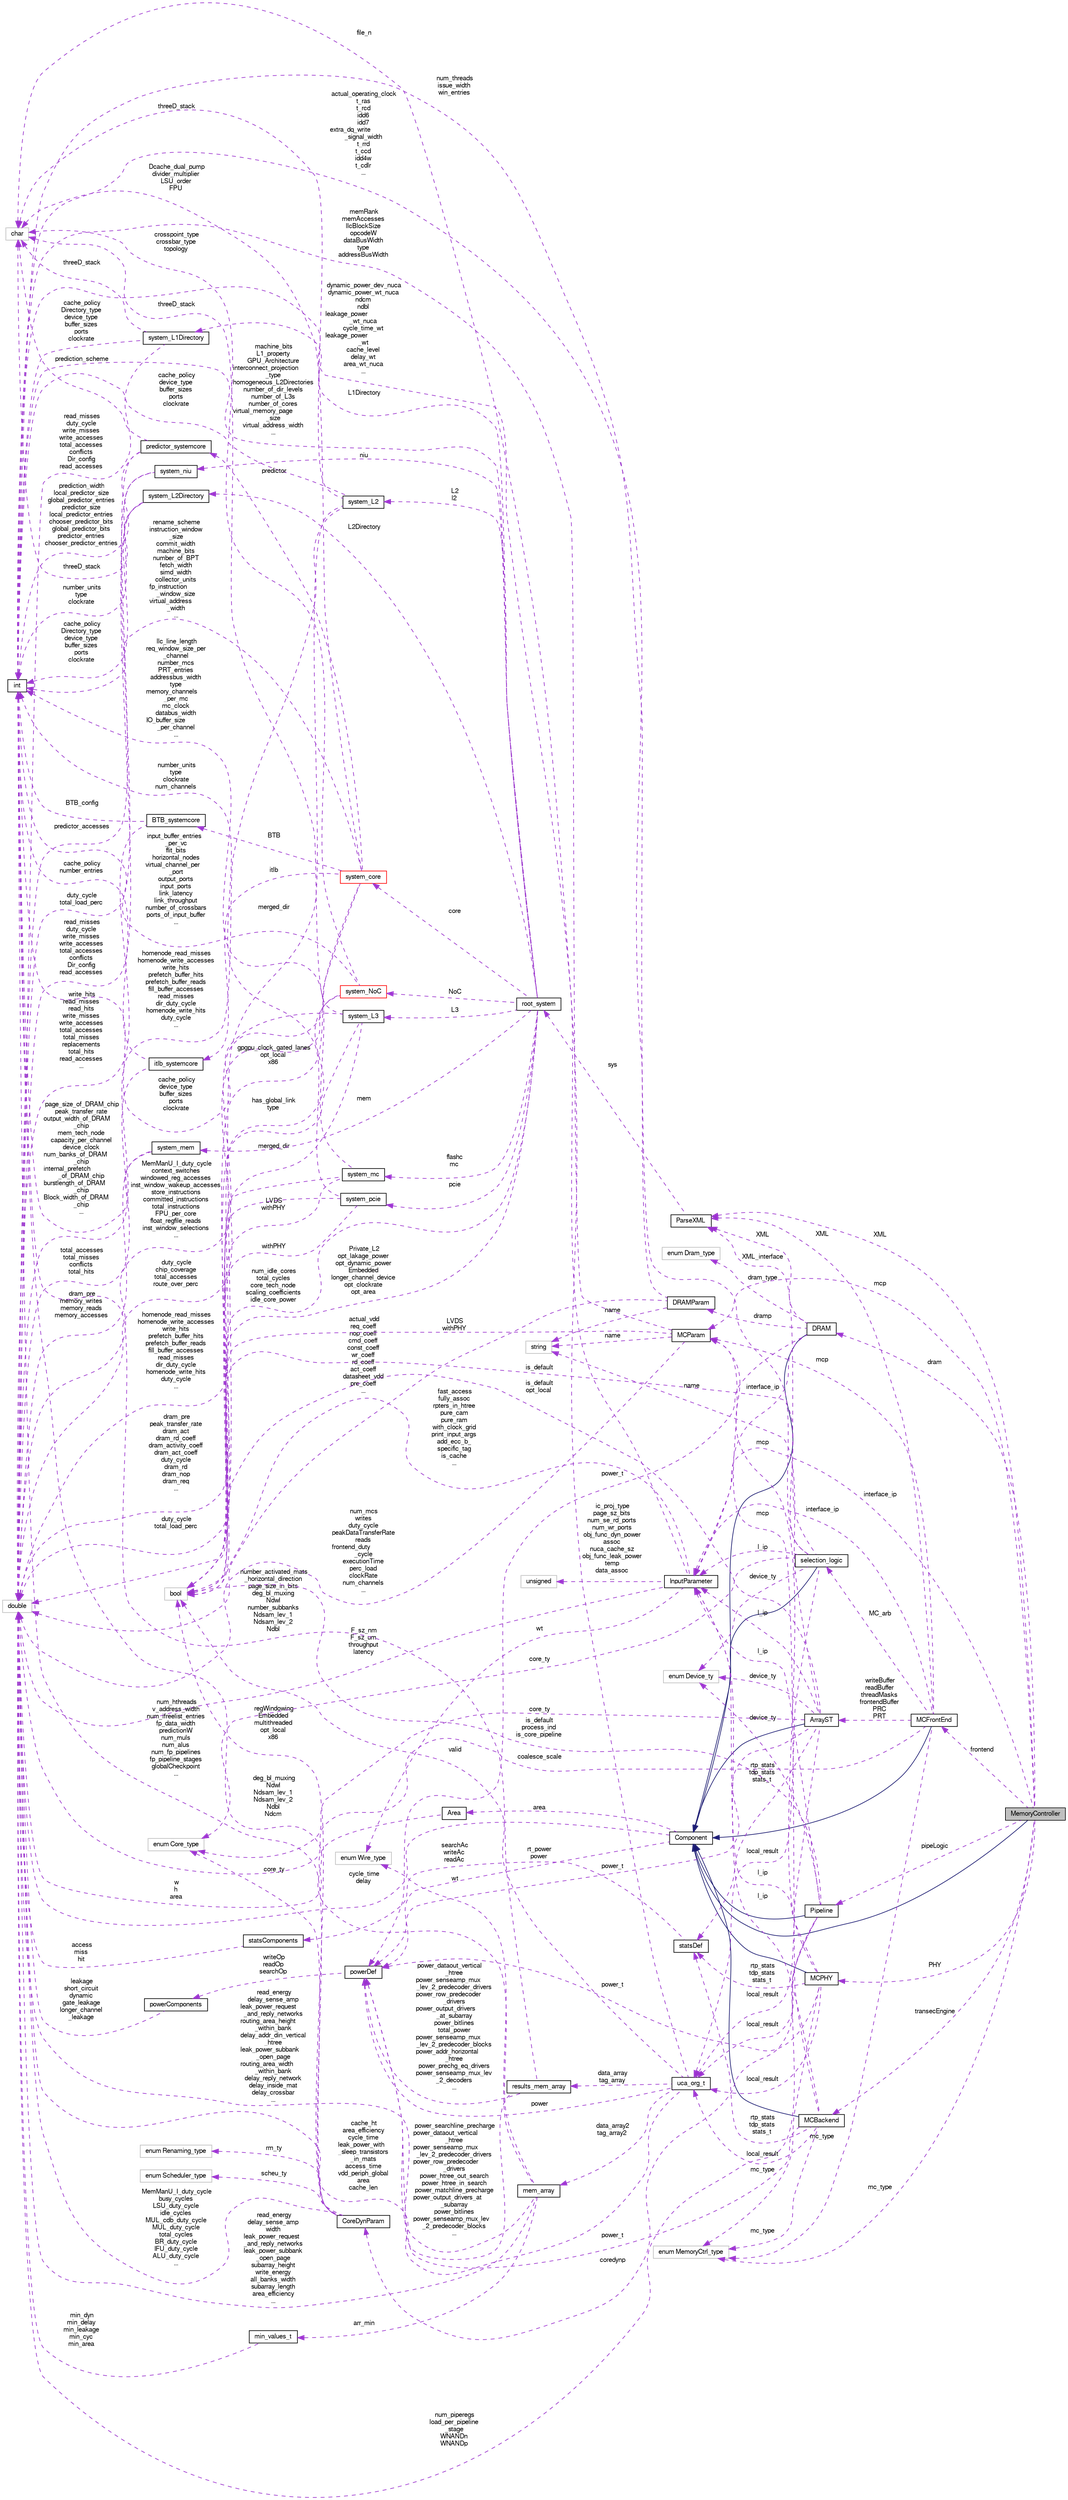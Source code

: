 digraph "MemoryController"
{
  bgcolor="transparent";
  edge [fontname="FreeSans",fontsize="10",labelfontname="FreeSans",labelfontsize="10"];
  node [fontname="FreeSans",fontsize="10",shape=record];
  rankdir="LR";
  Node2 [label="MemoryController",height=0.2,width=0.4,color="black", fillcolor="grey75", style="filled", fontcolor="black"];
  Node3 -> Node2 [dir="back",color="midnightblue",fontsize="10",style="solid",fontname="FreeSans"];
  Node3 [label="Component",height=0.2,width=0.4,color="black",URL="$classComponent.html"];
  Node4 -> Node3 [dir="back",color="darkorchid3",fontsize="10",style="dashed",label=" cycle_time\ndelay" ,fontname="FreeSans"];
  Node4 [label="double",height=0.2,width=0.4,color="grey75"];
  Node5 -> Node3 [dir="back",color="darkorchid3",fontsize="10",style="dashed",label=" rt_power\npower" ,fontname="FreeSans"];
  Node5 [label="powerDef",height=0.2,width=0.4,color="black",URL="$classpowerDef.html"];
  Node6 -> Node5 [dir="back",color="darkorchid3",fontsize="10",style="dashed",label=" writeOp\nreadOp\nsearchOp" ,fontname="FreeSans"];
  Node6 [label="powerComponents",height=0.2,width=0.4,color="black",URL="$classpowerComponents.html"];
  Node4 -> Node6 [dir="back",color="darkorchid3",fontsize="10",style="dashed",label=" leakage\nshort_circuit\ndynamic\ngate_leakage\nlonger_channel\l_leakage" ,fontname="FreeSans"];
  Node7 -> Node3 [dir="back",color="darkorchid3",fontsize="10",style="dashed",label=" area" ,fontname="FreeSans"];
  Node7 [label="Area",height=0.2,width=0.4,color="black",URL="$classArea.html"];
  Node4 -> Node7 [dir="back",color="darkorchid3",fontsize="10",style="dashed",label=" w\nh\narea" ,fontname="FreeSans"];
  Node8 -> Node2 [dir="back",color="darkorchid3",fontsize="10",style="dashed",label=" pipeLogic" ,fontname="FreeSans"];
  Node8 [label="Pipeline",height=0.2,width=0.4,color="black",URL="$classPipeline.html"];
  Node3 -> Node8 [dir="back",color="midnightblue",fontsize="10",style="solid",fontname="FreeSans"];
  Node4 -> Node8 [dir="back",color="darkorchid3",fontsize="10",style="dashed",label=" num_piperegs\nload_per_pipeline\l_stage\nWNANDn\nWNANDp" ,fontname="FreeSans"];
  Node9 -> Node8 [dir="back",color="darkorchid3",fontsize="10",style="dashed",label=" device_ty" ,fontname="FreeSans"];
  Node9 [label="enum Device_ty",height=0.2,width=0.4,color="grey75"];
  Node10 -> Node8 [dir="back",color="darkorchid3",fontsize="10",style="dashed",label=" coredynp" ,fontname="FreeSans"];
  Node10 [label="CoreDynParam",height=0.2,width=0.4,color="black",URL="$classCoreDynParam.html"];
  Node4 -> Node10 [dir="back",color="darkorchid3",fontsize="10",style="dashed",label=" MemManU_I_duty_cycle\nbusy_cycles\nLSU_duty_cycle\nidle_cycles\nMUL_cdb_duty_cycle\nMUL_duty_cycle\ntotal_cycles\nBR_duty_cycle\nIFU_duty_cycle\nALU_duty_cycle\n..." ,fontname="FreeSans"];
  Node11 -> Node10 [dir="back",color="darkorchid3",fontsize="10",style="dashed",label=" num_hthreads\nv_address_width\nnum_ifreelist_entries\nfp_data_width\npredictionW\nnum_muls\nnum_alus\nnum_fp_pipelines\nfp_pipeline_stages\nglobalCheckpoint\n..." ,fontname="FreeSans"];
  Node11 [label="int",height=0.2,width=0.4,color="black",URL="$classint.html"];
  Node12 -> Node10 [dir="back",color="darkorchid3",fontsize="10",style="dashed",label=" rm_ty" ,fontname="FreeSans"];
  Node12 [label="enum Renaming_type",height=0.2,width=0.4,color="grey75"];
  Node13 -> Node10 [dir="back",color="darkorchid3",fontsize="10",style="dashed",label=" regWindowing\nEmbedded\nmultithreaded\nopt_local\nx86" ,fontname="FreeSans"];
  Node13 [label="bool",height=0.2,width=0.4,color="grey75"];
  Node14 -> Node10 [dir="back",color="darkorchid3",fontsize="10",style="dashed",label=" scheu_ty" ,fontname="FreeSans"];
  Node14 [label="enum Scheduler_type",height=0.2,width=0.4,color="grey75"];
  Node15 -> Node10 [dir="back",color="darkorchid3",fontsize="10",style="dashed",label=" core_ty" ,fontname="FreeSans"];
  Node15 [label="enum Core_type",height=0.2,width=0.4,color="grey75"];
  Node16 -> Node8 [dir="back",color="darkorchid3",fontsize="10",style="dashed",label=" local_result" ,fontname="FreeSans"];
  Node16 [label="uca_org_t",height=0.2,width=0.4,color="black",URL="$classuca__org__t.html"];
  Node4 -> Node16 [dir="back",color="darkorchid3",fontsize="10",style="dashed",label=" cache_ht\narea_efficiency\ncycle_time\nleak_power_with\l_sleep_transistors\l_in_mats\naccess_time\nvdd_periph_global\narea\ncache_len" ,fontname="FreeSans"];
  Node17 -> Node16 [dir="back",color="darkorchid3",fontsize="10",style="dashed",label=" file_n" ,fontname="FreeSans"];
  Node17 [label="char",height=0.2,width=0.4,color="grey75"];
  Node5 -> Node16 [dir="back",color="darkorchid3",fontsize="10",style="dashed",label=" power" ,fontname="FreeSans"];
  Node18 -> Node16 [dir="back",color="darkorchid3",fontsize="10",style="dashed",label=" data_array2\ntag_array2" ,fontname="FreeSans"];
  Node18 [label="mem_array",height=0.2,width=0.4,color="black",URL="$classmem__array.html"];
  Node4 -> Node18 [dir="back",color="darkorchid3",fontsize="10",style="dashed",label=" read_energy\ndelay_sense_amp\nwidth\nleak_power_request\l_and_reply_networks\nleak_power_subbank\l_open_page\nsubarray_height\nwrite_energy\nall_banks_width\nsubarray_length\narea_efficiency\n..." ,fontname="FreeSans"];
  Node19 -> Node18 [dir="back",color="darkorchid3",fontsize="10",style="dashed",label=" arr_min" ,fontname="FreeSans"];
  Node19 [label="min_values_t",height=0.2,width=0.4,color="black",URL="$classmin__values__t.html"];
  Node4 -> Node19 [dir="back",color="darkorchid3",fontsize="10",style="dashed",label=" min_dyn\nmin_delay\nmin_leakage\nmin_cyc\nmin_area" ,fontname="FreeSans"];
  Node5 -> Node18 [dir="back",color="darkorchid3",fontsize="10",style="dashed",label=" power_searchline_precharge\npower_dataout_vertical\l_htree\npower_senseamp_mux\l_lev_2_predecoder_drivers\npower_row_predecoder\l_drivers\npower_htree_out_search\npower_htree_in_search\npower_matchline_precharge\npower_output_drivers_at\l_subarray\npower_bitlines\npower_senseamp_mux_lev\l_2_predecoder_blocks\n..." ,fontname="FreeSans"];
  Node11 -> Node18 [dir="back",color="darkorchid3",fontsize="10",style="dashed",label=" deg_bl_muxing\nNdwl\nNdsam_lev_1\nNdsam_lev_2\nNdbl\nNdcm" ,fontname="FreeSans"];
  Node20 -> Node18 [dir="back",color="darkorchid3",fontsize="10",style="dashed",label=" wt" ,fontname="FreeSans"];
  Node20 [label="enum Wire_type",height=0.2,width=0.4,color="grey75"];
  Node21 -> Node16 [dir="back",color="darkorchid3",fontsize="10",style="dashed",label=" data_array\ntag_array" ,fontname="FreeSans"];
  Node21 [label="results_mem_array",height=0.2,width=0.4,color="black",URL="$structresults__mem__array.html"];
  Node4 -> Node21 [dir="back",color="darkorchid3",fontsize="10",style="dashed",label=" read_energy\ndelay_sense_amp\nleak_power_request\l_and_reply_networks\nrouting_area_height\l_within_bank\ndelay_addr_din_vertical\l_htree\nleak_power_subbank\l_open_page\nrouting_area_width\l_within_bank\ndelay_reply_network\ndelay_inside_mat\ndelay_crossbar\n..." ,fontname="FreeSans"];
  Node5 -> Node21 [dir="back",color="darkorchid3",fontsize="10",style="dashed",label=" power_dataout_vertical\l_htree\npower_senseamp_mux\l_lev_2_predecoder_drivers\npower_row_predecoder\l_drivers\npower_output_drivers\l_at_subarray\npower_bitlines\ntotal_power\npower_senseamp_mux\l_lev_2_predecoder_blocks\npower_addr_horizontal\l_htree\npower_prechg_eq_drivers\npower_senseamp_mux_lev\l_2_decoders\n..." ,fontname="FreeSans"];
  Node11 -> Node21 [dir="back",color="darkorchid3",fontsize="10",style="dashed",label=" number_activated_mats\l_horizontal_direction\npage_size_in_bits\ndeg_bl_muxing\nNdwl\nnumber_subbanks\nNdsam_lev_1\nNdsam_lev_2\nNdbl" ,fontname="FreeSans"];
  Node13 -> Node16 [dir="back",color="darkorchid3",fontsize="10",style="dashed",label=" valid" ,fontname="FreeSans"];
  Node13 -> Node8 [dir="back",color="darkorchid3",fontsize="10",style="dashed",label=" is_default\nprocess_ind\nis_core_pipeline" ,fontname="FreeSans"];
  Node22 -> Node8 [dir="back",color="darkorchid3",fontsize="10",style="dashed",label=" l_ip" ,fontname="FreeSans"];
  Node22 [label="InputParameter",height=0.2,width=0.4,color="black",URL="$classInputParameter.html"];
  Node4 -> Node22 [dir="back",color="darkorchid3",fontsize="10",style="dashed",label=" F_sz_nm\nF_sz_um\nthroughput\nlatency" ,fontname="FreeSans"];
  Node11 -> Node22 [dir="back",color="darkorchid3",fontsize="10",style="dashed",label=" dynamic_power_dev_nuca\ndynamic_power_wt_nuca\nndcm\nndbl\nleakage_power\l_wt_nuca\ncycle_time_wt\nleakage_power\l_wt\ncache_level\ndelay_wt\narea_wt_nuca\n..." ,fontname="FreeSans"];
  Node13 -> Node22 [dir="back",color="darkorchid3",fontsize="10",style="dashed",label=" fast_access\nfully_assoc\nrpters_in_htree\npure_cam\npure_ram\nwith_clock_grid\nprint_input_args\nadd_ecc_b_\nspecific_tag\nis_cache\n..." ,fontname="FreeSans"];
  Node20 -> Node22 [dir="back",color="darkorchid3",fontsize="10",style="dashed",label=" wt" ,fontname="FreeSans"];
  Node23 -> Node22 [dir="back",color="darkorchid3",fontsize="10",style="dashed",label=" ic_proj_type\npage_sz_bits\nnum_se_rd_ports\nnum_wr_ports\nobj_func_dyn_power\nassoc\nnuca_cache_sz\nobj_func_leak_power\ntemp\ndata_assoc\n..." ,fontname="FreeSans"];
  Node23 [label="unsigned",height=0.2,width=0.4,color="grey75"];
  Node24 -> Node2 [dir="back",color="darkorchid3",fontsize="10",style="dashed",label=" mc_type" ,fontname="FreeSans"];
  Node24 [label="enum MemoryCtrl_type",height=0.2,width=0.4,color="grey75"];
  Node25 -> Node2 [dir="back",color="darkorchid3",fontsize="10",style="dashed",label=" transecEngine" ,fontname="FreeSans"];
  Node25 [label="MCBackend",height=0.2,width=0.4,color="black",URL="$classMCBackend.html"];
  Node3 -> Node25 [dir="back",color="midnightblue",fontsize="10",style="solid",fontname="FreeSans"];
  Node24 -> Node25 [dir="back",color="darkorchid3",fontsize="10",style="dashed",label=" mc_type" ,fontname="FreeSans"];
  Node5 -> Node25 [dir="back",color="darkorchid3",fontsize="10",style="dashed",label=" power_t" ,fontname="FreeSans"];
  Node16 -> Node25 [dir="back",color="darkorchid3",fontsize="10",style="dashed",label=" local_result" ,fontname="FreeSans"];
  Node26 -> Node25 [dir="back",color="darkorchid3",fontsize="10",style="dashed",label=" rtp_stats\ntdp_stats\nstats_t" ,fontname="FreeSans"];
  Node26 [label="statsDef",height=0.2,width=0.4,color="black",URL="$classstatsDef.html"];
  Node27 -> Node26 [dir="back",color="darkorchid3",fontsize="10",style="dashed",label=" searchAc\nwriteAc\nreadAc" ,fontname="FreeSans"];
  Node27 [label="statsComponents",height=0.2,width=0.4,color="black",URL="$classstatsComponents.html"];
  Node4 -> Node27 [dir="back",color="darkorchid3",fontsize="10",style="dashed",label=" access\nmiss\nhit" ,fontname="FreeSans"];
  Node28 -> Node25 [dir="back",color="darkorchid3",fontsize="10",style="dashed",label=" mcp" ,fontname="FreeSans"];
  Node28 [label="MCParam",height=0.2,width=0.4,color="black",URL="$classMCParam.html"];
  Node4 -> Node28 [dir="back",color="darkorchid3",fontsize="10",style="dashed",label=" num_mcs\nwrites\nduty_cycle\npeakDataTransferRate\nreads\nfrontend_duty\l_cycle\nexecutionTime\nperc_load\nclockRate\nnum_channels\n..." ,fontname="FreeSans"];
  Node29 -> Node28 [dir="back",color="darkorchid3",fontsize="10",style="dashed",label=" name" ,fontname="FreeSans"];
  Node29 [label="string",height=0.2,width=0.4,color="grey75"];
  Node11 -> Node28 [dir="back",color="darkorchid3",fontsize="10",style="dashed",label=" memRank\nmemAccesses\nllcBlockSize\nopcodeW\ndataBusWidth\ntype\naddressBusWidth" ,fontname="FreeSans"];
  Node13 -> Node28 [dir="back",color="darkorchid3",fontsize="10",style="dashed",label=" LVDS\nwithPHY" ,fontname="FreeSans"];
  Node22 -> Node25 [dir="back",color="darkorchid3",fontsize="10",style="dashed",label=" l_ip" ,fontname="FreeSans"];
  Node30 -> Node2 [dir="back",color="darkorchid3",fontsize="10",style="dashed",label=" frontend" ,fontname="FreeSans"];
  Node30 [label="MCFrontEnd",height=0.2,width=0.4,color="black",URL="$classMCFrontEnd.html"];
  Node3 -> Node30 [dir="back",color="midnightblue",fontsize="10",style="solid",fontname="FreeSans"];
  Node24 -> Node30 [dir="back",color="darkorchid3",fontsize="10",style="dashed",label=" mc_type" ,fontname="FreeSans"];
  Node4 -> Node30 [dir="back",color="darkorchid3",fontsize="10",style="dashed",label=" coalesce_scale" ,fontname="FreeSans"];
  Node31 -> Node30 [dir="back",color="darkorchid3",fontsize="10",style="dashed",label=" writeBuffer\nreadBuffer\nthreadMasks\nfrontendBuffer\nPRC\nPRT" ,fontname="FreeSans"];
  Node31 [label="ArrayST",height=0.2,width=0.4,color="black",URL="$classArrayST.html"];
  Node3 -> Node31 [dir="back",color="midnightblue",fontsize="10",style="solid",fontname="FreeSans"];
  Node9 -> Node31 [dir="back",color="darkorchid3",fontsize="10",style="dashed",label=" device_ty" ,fontname="FreeSans"];
  Node5 -> Node31 [dir="back",color="darkorchid3",fontsize="10",style="dashed",label=" power_t" ,fontname="FreeSans"];
  Node16 -> Node31 [dir="back",color="darkorchid3",fontsize="10",style="dashed",label=" local_result" ,fontname="FreeSans"];
  Node26 -> Node31 [dir="back",color="darkorchid3",fontsize="10",style="dashed",label=" rtp_stats\ntdp_stats\nstats_t" ,fontname="FreeSans"];
  Node13 -> Node31 [dir="back",color="darkorchid3",fontsize="10",style="dashed",label=" is_default\nopt_local" ,fontname="FreeSans"];
  Node29 -> Node31 [dir="back",color="darkorchid3",fontsize="10",style="dashed",label=" name" ,fontname="FreeSans"];
  Node22 -> Node31 [dir="back",color="darkorchid3",fontsize="10",style="dashed",label=" l_ip" ,fontname="FreeSans"];
  Node15 -> Node31 [dir="back",color="darkorchid3",fontsize="10",style="dashed",label=" core_ty" ,fontname="FreeSans"];
  Node28 -> Node30 [dir="back",color="darkorchid3",fontsize="10",style="dashed",label=" mcp" ,fontname="FreeSans"];
  Node22 -> Node30 [dir="back",color="darkorchid3",fontsize="10",style="dashed",label=" interface_ip" ,fontname="FreeSans"];
  Node32 -> Node30 [dir="back",color="darkorchid3",fontsize="10",style="dashed",label=" MC_arb" ,fontname="FreeSans"];
  Node32 [label="selection_logic",height=0.2,width=0.4,color="black",URL="$classselection__logic.html"];
  Node3 -> Node32 [dir="back",color="midnightblue",fontsize="10",style="solid",fontname="FreeSans"];
  Node9 -> Node32 [dir="back",color="darkorchid3",fontsize="10",style="dashed",label=" device_ty" ,fontname="FreeSans"];
  Node16 -> Node32 [dir="back",color="darkorchid3",fontsize="10",style="dashed",label=" local_result" ,fontname="FreeSans"];
  Node11 -> Node32 [dir="back",color="darkorchid3",fontsize="10",style="dashed",label=" num_threads\nissue_width\nwin_entries" ,fontname="FreeSans"];
  Node13 -> Node32 [dir="back",color="darkorchid3",fontsize="10",style="dashed",label=" is_default" ,fontname="FreeSans"];
  Node22 -> Node32 [dir="back",color="darkorchid3",fontsize="10",style="dashed",label=" l_ip" ,fontname="FreeSans"];
  Node33 -> Node32 [dir="back",color="darkorchid3",fontsize="10",style="dashed",label=" XML_interface" ,fontname="FreeSans"];
  Node33 [label="ParseXML",height=0.2,width=0.4,color="black",URL="$classParseXML.html"];
  Node34 -> Node33 [dir="back",color="darkorchid3",fontsize="10",style="dashed",label=" sys" ,fontname="FreeSans"];
  Node34 [label="root_system",height=0.2,width=0.4,color="black",URL="$structroot__system.html"];
  Node35 -> Node34 [dir="back",color="darkorchid3",fontsize="10",style="dashed",label=" L2\nl2" ,fontname="FreeSans"];
  Node35 [label="system_L2",height=0.2,width=0.4,color="black",URL="$structsystem__L2.html"];
  Node4 -> Node35 [dir="back",color="darkorchid3",fontsize="10",style="dashed",label=" homenode_read_misses\nhomenode_write_accesses\nwrite_hits\nprefetch_buffer_hits\nprefetch_buffer_reads\nfill_buffer_accesses\nread_misses\ndir_duty_cycle\nhomenode_write_hits\nduty_cycle\n..." ,fontname="FreeSans"];
  Node17 -> Node35 [dir="back",color="darkorchid3",fontsize="10",style="dashed",label=" threeD_stack" ,fontname="FreeSans"];
  Node11 -> Node35 [dir="back",color="darkorchid3",fontsize="10",style="dashed",label=" cache_policy\ndevice_type\nbuffer_sizes\nports\nclockrate" ,fontname="FreeSans"];
  Node13 -> Node35 [dir="back",color="darkorchid3",fontsize="10",style="dashed",label=" merged_dir" ,fontname="FreeSans"];
  Node36 -> Node34 [dir="back",color="darkorchid3",fontsize="10",style="dashed",label=" L3" ,fontname="FreeSans"];
  Node36 [label="system_L3",height=0.2,width=0.4,color="black",URL="$structsystem__L3.html"];
  Node4 -> Node36 [dir="back",color="darkorchid3",fontsize="10",style="dashed",label=" homenode_read_misses\nhomenode_write_accesses\nwrite_hits\nprefetch_buffer_hits\nprefetch_buffer_reads\nfill_buffer_accesses\nread_misses\ndir_duty_cycle\nhomenode_write_hits\nduty_cycle\n..." ,fontname="FreeSans"];
  Node17 -> Node36 [dir="back",color="darkorchid3",fontsize="10",style="dashed",label=" threeD_stack" ,fontname="FreeSans"];
  Node11 -> Node36 [dir="back",color="darkorchid3",fontsize="10",style="dashed",label=" cache_policy\ndevice_type\nbuffer_sizes\nports\nclockrate" ,fontname="FreeSans"];
  Node13 -> Node36 [dir="back",color="darkorchid3",fontsize="10",style="dashed",label=" merged_dir" ,fontname="FreeSans"];
  Node4 -> Node34 [dir="back",color="darkorchid3",fontsize="10",style="dashed",label=" num_idle_cores\ntotal_cycles\ncore_tech_node\nscaling_coefficients\nidle_core_power" ,fontname="FreeSans"];
  Node37 -> Node34 [dir="back",color="darkorchid3",fontsize="10",style="dashed",label=" L2Directory" ,fontname="FreeSans"];
  Node37 [label="system_L2Directory",height=0.2,width=0.4,color="black",URL="$structsystem__L2Directory.html"];
  Node4 -> Node37 [dir="back",color="darkorchid3",fontsize="10",style="dashed",label=" read_misses\nduty_cycle\nwrite_misses\nwrite_accesses\ntotal_accesses\nconflicts\nDir_config\nread_accesses" ,fontname="FreeSans"];
  Node17 -> Node37 [dir="back",color="darkorchid3",fontsize="10",style="dashed",label=" threeD_stack" ,fontname="FreeSans"];
  Node11 -> Node37 [dir="back",color="darkorchid3",fontsize="10",style="dashed",label=" cache_policy\nDirectory_type\ndevice_type\nbuffer_sizes\nports\nclockrate" ,fontname="FreeSans"];
  Node38 -> Node34 [dir="back",color="darkorchid3",fontsize="10",style="dashed",label=" flashc\nmc" ,fontname="FreeSans"];
  Node38 [label="system_mc",height=0.2,width=0.4,color="black",URL="$structsystem__mc.html"];
  Node4 -> Node38 [dir="back",color="darkorchid3",fontsize="10",style="dashed",label=" dram_pre\npeak_transfer_rate\ndram_act\ndram_rd_coeff\ndram_activity_coeff\ndram_act_coeff\nduty_cycle\ndram_rd\ndram_nop\ndram_req\n..." ,fontname="FreeSans"];
  Node11 -> Node38 [dir="back",color="darkorchid3",fontsize="10",style="dashed",label=" llc_line_length\nreq_window_size_per\l_channel\nnumber_mcs\nPRT_entries\naddressbus_width\ntype\nmemory_channels\l_per_mc\nmc_clock\ndatabus_width\nIO_buffer_size\l_per_channel\n..." ,fontname="FreeSans"];
  Node13 -> Node38 [dir="back",color="darkorchid3",fontsize="10",style="dashed",label=" LVDS\nwithPHY" ,fontname="FreeSans"];
  Node39 -> Node34 [dir="back",color="darkorchid3",fontsize="10",style="dashed",label=" mem" ,fontname="FreeSans"];
  Node39 [label="system_mem",height=0.2,width=0.4,color="black",URL="$structsystem__mem.html"];
  Node4 -> Node39 [dir="back",color="darkorchid3",fontsize="10",style="dashed",label=" dram_pre\nmemory_writes\nmemory_reads\nmemory_accesses" ,fontname="FreeSans"];
  Node11 -> Node39 [dir="back",color="darkorchid3",fontsize="10",style="dashed",label=" page_size_of_DRAM_chip\npeak_transfer_rate\noutput_width_of_DRAM\l_chip\nmem_tech_node\ncapacity_per_channel\ndevice_clock\nnum_banks_of_DRAM\l_chip\ninternal_prefetch\l_of_DRAM_chip\nburstlength_of_DRAM\l_chip\nBlock_width_of_DRAM\l_chip\n..." ,fontname="FreeSans"];
  Node40 -> Node34 [dir="back",color="darkorchid3",fontsize="10",style="dashed",label=" L1Directory" ,fontname="FreeSans"];
  Node40 [label="system_L1Directory",height=0.2,width=0.4,color="black",URL="$structsystem__L1Directory.html"];
  Node4 -> Node40 [dir="back",color="darkorchid3",fontsize="10",style="dashed",label=" read_misses\nduty_cycle\nwrite_misses\nwrite_accesses\ntotal_accesses\nconflicts\nDir_config\nread_accesses" ,fontname="FreeSans"];
  Node17 -> Node40 [dir="back",color="darkorchid3",fontsize="10",style="dashed",label=" threeD_stack" ,fontname="FreeSans"];
  Node11 -> Node40 [dir="back",color="darkorchid3",fontsize="10",style="dashed",label=" cache_policy\nDirectory_type\ndevice_type\nbuffer_sizes\nports\nclockrate" ,fontname="FreeSans"];
  Node41 -> Node34 [dir="back",color="darkorchid3",fontsize="10",style="dashed",label=" niu" ,fontname="FreeSans"];
  Node41 [label="system_niu",height=0.2,width=0.4,color="black",URL="$structsystem__niu.html"];
  Node4 -> Node41 [dir="back",color="darkorchid3",fontsize="10",style="dashed",label=" duty_cycle\ntotal_load_perc" ,fontname="FreeSans"];
  Node11 -> Node41 [dir="back",color="darkorchid3",fontsize="10",style="dashed",label=" number_units\ntype\nclockrate" ,fontname="FreeSans"];
  Node42 -> Node34 [dir="back",color="darkorchid3",fontsize="10",style="dashed",label=" core" ,fontname="FreeSans"];
  Node42 [label="system_core",height=0.2,width=0.4,color="red",URL="$structsystem__core.html"];
  Node43 -> Node42 [dir="back",color="darkorchid3",fontsize="10",style="dashed",label=" predictor" ,fontname="FreeSans"];
  Node43 [label="predictor_systemcore",height=0.2,width=0.4,color="black",URL="$structpredictor__systemcore.html"];
  Node4 -> Node43 [dir="back",color="darkorchid3",fontsize="10",style="dashed",label=" predictor_accesses" ,fontname="FreeSans"];
  Node17 -> Node43 [dir="back",color="darkorchid3",fontsize="10",style="dashed",label=" prediction_scheme" ,fontname="FreeSans"];
  Node11 -> Node43 [dir="back",color="darkorchid3",fontsize="10",style="dashed",label=" prediction_width\nlocal_predictor_size\nglobal_predictor_entries\npredictor_size\nlocal_predictor_entries\nchooser_predictor_bits\nglobal_predictor_bits\npredictor_entries\nchooser_predictor_entries" ,fontname="FreeSans"];
  Node44 -> Node42 [dir="back",color="darkorchid3",fontsize="10",style="dashed",label=" BTB" ,fontname="FreeSans"];
  Node44 [label="BTB_systemcore",height=0.2,width=0.4,color="black",URL="$structBTB__systemcore.html"];
  Node4 -> Node44 [dir="back",color="darkorchid3",fontsize="10",style="dashed",label=" write_hits\nread_misses\nread_hits\nwrite_misses\nwrite_accesses\ntotal_accesses\ntotal_misses\nreplacements\ntotal_hits\nread_accesses\n..." ,fontname="FreeSans"];
  Node11 -> Node44 [dir="back",color="darkorchid3",fontsize="10",style="dashed",label=" BTB_config" ,fontname="FreeSans"];
  Node4 -> Node42 [dir="back",color="darkorchid3",fontsize="10",style="dashed",label=" MemManU_I_duty_cycle\ncontext_switches\nwindowed_reg_accesses\ninst_window_wakeup_accesses\nstore_instructions\ncommitted_instructions\ntotal_instructions\nFPU_per_core\nfloat_regfile_reads\ninst_window_selections\n..." ,fontname="FreeSans"];
  Node45 -> Node42 [dir="back",color="darkorchid3",fontsize="10",style="dashed",label=" itlb" ,fontname="FreeSans"];
  Node45 [label="itlb_systemcore",height=0.2,width=0.4,color="black",URL="$structitlb__systemcore.html"];
  Node4 -> Node45 [dir="back",color="darkorchid3",fontsize="10",style="dashed",label=" total_accesses\ntotal_misses\nconflicts\ntotal_hits" ,fontname="FreeSans"];
  Node11 -> Node45 [dir="back",color="darkorchid3",fontsize="10",style="dashed",label=" cache_policy\nnumber_entries" ,fontname="FreeSans"];
  Node17 -> Node42 [dir="back",color="darkorchid3",fontsize="10",style="dashed",label=" Dcache_dual_pump\ndivider_multiplier\nLSU_order\nFPU" ,fontname="FreeSans"];
  Node11 -> Node42 [dir="back",color="darkorchid3",fontsize="10",style="dashed",label=" rename_scheme\ninstruction_window\l_size\ncommit_width\nmachine_bits\nnumber_of_BPT\nfetch_width\nsimd_width\ncollector_units\nfp_instruction\l_window_size\nvirtual_address\l_width\n..." ,fontname="FreeSans"];
  Node13 -> Node42 [dir="back",color="darkorchid3",fontsize="10",style="dashed",label=" gpgpu_clock_gated_lanes\nopt_local\nx86" ,fontname="FreeSans"];
  Node11 -> Node34 [dir="back",color="darkorchid3",fontsize="10",style="dashed",label=" machine_bits\nL1_property\nGPU_Architecture\ninterconnect_projection\l_type\nhomogeneous_L2Directories\nnumber_of_dir_levels\nnumber_of_L3s\nnumber_of_cores\nvirtual_memory_page\l_size\nvirtual_address_width\n..." ,fontname="FreeSans"];
  Node13 -> Node34 [dir="back",color="darkorchid3",fontsize="10",style="dashed",label=" Private_L2\nopt_lakage_power\nopt_dynamic_power\nEmbedded\nlonger_channel_device\nopt_clockrate\nopt_area" ,fontname="FreeSans"];
  Node49 -> Node34 [dir="back",color="darkorchid3",fontsize="10",style="dashed",label=" NoC" ,fontname="FreeSans"];
  Node49 [label="system_NoC",height=0.2,width=0.4,color="red",URL="$structsystem__NoC.html"];
  Node4 -> Node49 [dir="back",color="darkorchid3",fontsize="10",style="dashed",label=" duty_cycle\nchip_coverage\ntotal_accesses\nroute_over_perc" ,fontname="FreeSans"];
  Node17 -> Node49 [dir="back",color="darkorchid3",fontsize="10",style="dashed",label=" crosspoint_type\ncrossbar_type\ntopology" ,fontname="FreeSans"];
  Node11 -> Node49 [dir="back",color="darkorchid3",fontsize="10",style="dashed",label=" input_buffer_entries\l_per_vc\nflit_bits\nhorizontal_nodes\nvirtual_channel_per\l_port\noutput_ports\ninput_ports\nlink_latency\nlink_throughput\nnumber_of_crossbars\nports_of_input_buffer\n..." ,fontname="FreeSans"];
  Node13 -> Node49 [dir="back",color="darkorchid3",fontsize="10",style="dashed",label=" has_global_link\ntype" ,fontname="FreeSans"];
  Node51 -> Node34 [dir="back",color="darkorchid3",fontsize="10",style="dashed",label=" pcie" ,fontname="FreeSans"];
  Node51 [label="system_pcie",height=0.2,width=0.4,color="black",URL="$structsystem__pcie.html"];
  Node4 -> Node51 [dir="back",color="darkorchid3",fontsize="10",style="dashed",label=" duty_cycle\ntotal_load_perc" ,fontname="FreeSans"];
  Node11 -> Node51 [dir="back",color="darkorchid3",fontsize="10",style="dashed",label=" number_units\ntype\nclockrate\nnum_channels" ,fontname="FreeSans"];
  Node13 -> Node51 [dir="back",color="darkorchid3",fontsize="10",style="dashed",label=" withPHY" ,fontname="FreeSans"];
  Node15 -> Node32 [dir="back",color="darkorchid3",fontsize="10",style="dashed",label=" core_ty" ,fontname="FreeSans"];
  Node33 -> Node30 [dir="back",color="darkorchid3",fontsize="10",style="dashed",label=" XML" ,fontname="FreeSans"];
  Node52 -> Node2 [dir="back",color="darkorchid3",fontsize="10",style="dashed",label=" PHY" ,fontname="FreeSans"];
  Node52 [label="MCPHY",height=0.2,width=0.4,color="black",URL="$classMCPHY.html"];
  Node3 -> Node52 [dir="back",color="midnightblue",fontsize="10",style="solid",fontname="FreeSans"];
  Node24 -> Node52 [dir="back",color="darkorchid3",fontsize="10",style="dashed",label=" mc_type" ,fontname="FreeSans"];
  Node5 -> Node52 [dir="back",color="darkorchid3",fontsize="10",style="dashed",label=" power_t" ,fontname="FreeSans"];
  Node16 -> Node52 [dir="back",color="darkorchid3",fontsize="10",style="dashed",label=" local_result" ,fontname="FreeSans"];
  Node26 -> Node52 [dir="back",color="darkorchid3",fontsize="10",style="dashed",label=" rtp_stats\ntdp_stats\nstats_t" ,fontname="FreeSans"];
  Node28 -> Node52 [dir="back",color="darkorchid3",fontsize="10",style="dashed",label=" mcp" ,fontname="FreeSans"];
  Node22 -> Node52 [dir="back",color="darkorchid3",fontsize="10",style="dashed",label=" l_ip" ,fontname="FreeSans"];
  Node53 -> Node2 [dir="back",color="darkorchid3",fontsize="10",style="dashed",label=" dram" ,fontname="FreeSans"];
  Node53 [label="DRAM",height=0.2,width=0.4,color="black",URL="$classDRAM.html"];
  Node3 -> Node53 [dir="back",color="midnightblue",fontsize="10",style="solid",fontname="FreeSans"];
  Node54 -> Node53 [dir="back",color="darkorchid3",fontsize="10",style="dashed",label=" dram_type" ,fontname="FreeSans"];
  Node54 [label="enum Dram_type",height=0.2,width=0.4,color="grey75"];
  Node5 -> Node53 [dir="back",color="darkorchid3",fontsize="10",style="dashed",label=" power_t" ,fontname="FreeSans"];
  Node55 -> Node53 [dir="back",color="darkorchid3",fontsize="10",style="dashed",label=" dramp" ,fontname="FreeSans"];
  Node55 [label="DRAMParam",height=0.2,width=0.4,color="black",URL="$classDRAMParam.html"];
  Node4 -> Node55 [dir="back",color="darkorchid3",fontsize="10",style="dashed",label=" actual_vdd\nreq_coeff\nnop_coeff\ncmd_coeff\nconst_coeff\nwr_coeff\nrd_coeff\nact_coeff\ndatasheet_vdd\npre_coeff\n..." ,fontname="FreeSans"];
  Node29 -> Node55 [dir="back",color="darkorchid3",fontsize="10",style="dashed",label=" name" ,fontname="FreeSans"];
  Node11 -> Node55 [dir="back",color="darkorchid3",fontsize="10",style="dashed",label=" actual_operating_clock\nt_ras\nt_rcd\nidd6\nidd7\nextra_dq_write\l_signal_width\nt_rrd\nt_ccd\nidd4w\nt_cdlr\n..." ,fontname="FreeSans"];
  Node22 -> Node53 [dir="back",color="darkorchid3",fontsize="10",style="dashed",label=" interface_ip" ,fontname="FreeSans"];
  Node33 -> Node53 [dir="back",color="darkorchid3",fontsize="10",style="dashed",label=" XML" ,fontname="FreeSans"];
  Node28 -> Node2 [dir="back",color="darkorchid3",fontsize="10",style="dashed",label=" mcp" ,fontname="FreeSans"];
  Node22 -> Node2 [dir="back",color="darkorchid3",fontsize="10",style="dashed",label=" interface_ip" ,fontname="FreeSans"];
  Node33 -> Node2 [dir="back",color="darkorchid3",fontsize="10",style="dashed",label=" XML" ,fontname="FreeSans"];
}
